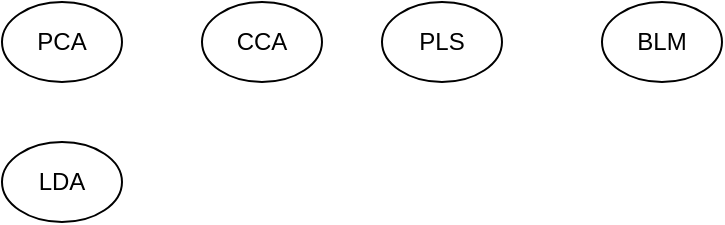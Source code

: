 <mxfile version="14.8.0" type="github">
  <diagram id="lW4fqJQ_YWO6Xe5_qP-H" name="Page-1">
    <mxGraphModel dx="931" dy="557" grid="1" gridSize="10" guides="1" tooltips="1" connect="1" arrows="1" fold="1" page="1" pageScale="1" pageWidth="827" pageHeight="1169" math="0" shadow="0">
      <root>
        <mxCell id="0" />
        <mxCell id="1" parent="0" />
        <mxCell id="m8kTnEoZUfs-9lLmZkEn-2" value="CCA" style="ellipse;whiteSpace=wrap;html=1;" vertex="1" parent="1">
          <mxGeometry x="310" y="170" width="60" height="40" as="geometry" />
        </mxCell>
        <mxCell id="m8kTnEoZUfs-9lLmZkEn-3" value="PCA" style="ellipse;whiteSpace=wrap;html=1;" vertex="1" parent="1">
          <mxGeometry x="210" y="170" width="60" height="40" as="geometry" />
        </mxCell>
        <mxCell id="m8kTnEoZUfs-9lLmZkEn-4" value="PLS" style="ellipse;whiteSpace=wrap;html=1;" vertex="1" parent="1">
          <mxGeometry x="400" y="170" width="60" height="40" as="geometry" />
        </mxCell>
        <mxCell id="m8kTnEoZUfs-9lLmZkEn-5" value="LDA" style="ellipse;whiteSpace=wrap;html=1;" vertex="1" parent="1">
          <mxGeometry x="210" y="240" width="60" height="40" as="geometry" />
        </mxCell>
        <mxCell id="m8kTnEoZUfs-9lLmZkEn-6" value="BLM" style="ellipse;whiteSpace=wrap;html=1;" vertex="1" parent="1">
          <mxGeometry x="510" y="170" width="60" height="40" as="geometry" />
        </mxCell>
      </root>
    </mxGraphModel>
  </diagram>
</mxfile>
